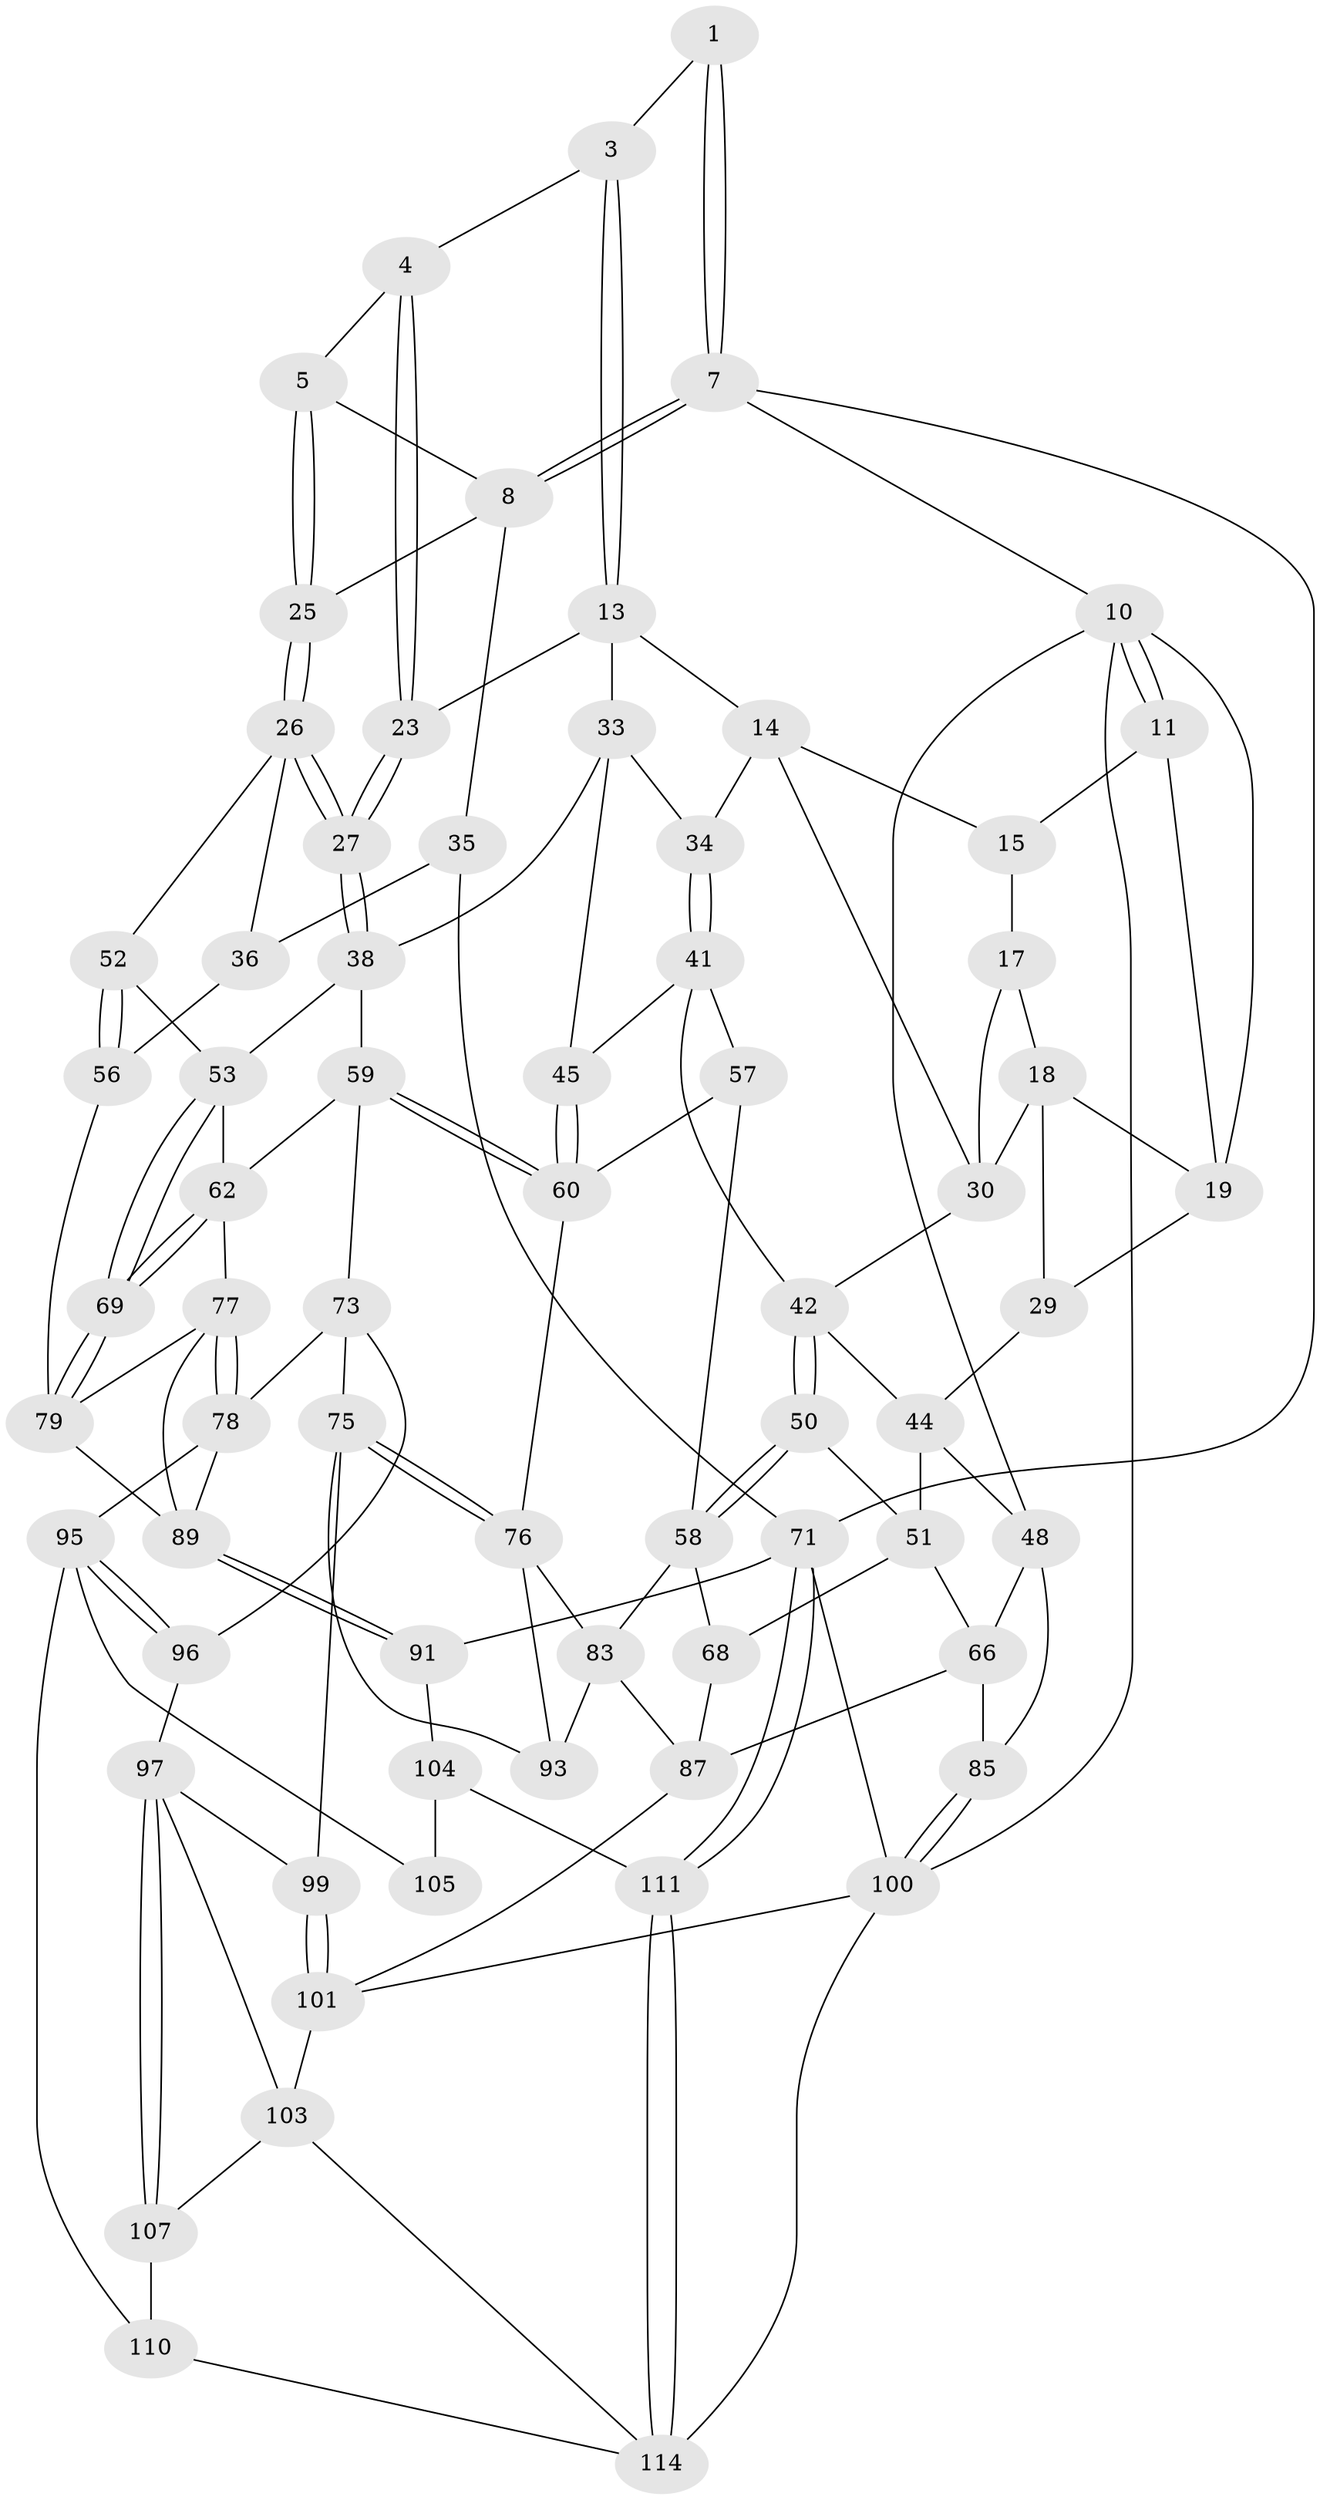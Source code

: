 // Generated by graph-tools (version 1.1) at 2025/52/02/27/25 19:52:40]
// undirected, 69 vertices, 151 edges
graph export_dot {
graph [start="1"]
  node [color=gray90,style=filled];
  1 [pos="+0.7526729701957355+0",super="+2"];
  3 [pos="+0.4765115842621518+0.04097848158648631"];
  4 [pos="+0.6013743520347944+0.09451311929873878"];
  5 [pos="+0.7084814746283132+0.08204435066658429",super="+6"];
  7 [pos="+1+0"];
  8 [pos="+1+0.005706725111831418",super="+9"];
  10 [pos="+0+0",super="+22"];
  11 [pos="+0.08413778940279695+0",super="+12"];
  13 [pos="+0.43865971420656175+0.11756570109836999",super="+24"];
  14 [pos="+0.4160012823174393+0.12908966446778916",super="+32"];
  15 [pos="+0.29592618002497084+0.0664822123908578",super="+16"];
  17 [pos="+0.19779696300470653+0.13289845335028475",super="+20"];
  18 [pos="+0.15043929925178645+0.11261389106103219",super="+28"];
  19 [pos="+0.12838630983084115+0.03291453961942103",super="+21"];
  23 [pos="+0.5825092866035041+0.2480357605768123"];
  25 [pos="+0.7753119619783125+0.17789947759979438"];
  26 [pos="+0.7638513916224684+0.2849772890570219",super="+37"];
  27 [pos="+0.6716999952145687+0.3249936575662185"];
  29 [pos="+0+0.2632209379799867"];
  30 [pos="+0.28639154325325167+0.2199439001463998",super="+31"];
  33 [pos="+0.46681225458267167+0.2798240414294684",super="+40"];
  34 [pos="+0.41365804066478523+0.30778649743938613"];
  35 [pos="+1+0.24681413488532833",super="+70"];
  36 [pos="+0.894510358560483+0.32014567233331853",super="+55"];
  38 [pos="+0.6393755404897283+0.3791463341190913",super="+39"];
  41 [pos="+0.4045037390571009+0.39953941282079186",super="+46"];
  42 [pos="+0.2387427166948442+0.3614724406284328",super="+43"];
  44 [pos="+0.02299374416548014+0.2882995094580414",super="+47"];
  45 [pos="+0.4221256819735414+0.40917817348857843"];
  48 [pos="+0.02132075302719041+0.5217630277285763",super="+49"];
  50 [pos="+0.22784180411900418+0.40046504998147076"];
  51 [pos="+0.17836270873061003+0.45213475100822803",super="+65"];
  52 [pos="+0.822199614091654+0.3631928016623176"];
  53 [pos="+0.7273894895665151+0.5113643040771014",super="+54"];
  56 [pos="+0.8592906090032133+0.5555636322138797"];
  57 [pos="+0.3587856240401909+0.49916705567590725"];
  58 [pos="+0.3160290870165567+0.5080797575436307",super="+67"];
  59 [pos="+0.5772789256702733+0.47119371159341333",super="+64"];
  60 [pos="+0.4877144662911809+0.5381526421087068",super="+61"];
  62 [pos="+0.6503182554357827+0.5275261142669074",super="+63"];
  66 [pos="+0.022236275422966228+0.5223979647232178",super="+84"];
  68 [pos="+0.19465716847612632+0.6152940799166702"];
  69 [pos="+0.7398768078588751+0.5312660901724106"];
  71 [pos="+1+1",super="+72"];
  73 [pos="+0.5615500024924774+0.6594046326667364",super="+74"];
  75 [pos="+0.49354360888090676+0.6545248445057533",super="+94"];
  76 [pos="+0.453096908234095+0.6117241134310103",super="+82"];
  77 [pos="+0.6768713274384233+0.6113774183644847",super="+80"];
  78 [pos="+0.5909563114421998+0.6545276113887786",super="+92"];
  79 [pos="+0.7598517896528779+0.5624164342186476",super="+81"];
  83 [pos="+0.34316687042178223+0.6151412456179103",super="+86"];
  85 [pos="+0+0.7573259331370504"];
  87 [pos="+0.18927535682770688+0.7953643306690524",super="+88"];
  89 [pos="+0.7641591055644229+0.790298487290144",super="+90"];
  91 [pos="+0.7752888410168265+0.7992010024790335"];
  93 [pos="+0.31749243336084504+0.7376536301264914"];
  95 [pos="+0.6076581817705983+0.8182023952842692",super="+106"];
  96 [pos="+0.571941796199453+0.8075861822124983"];
  97 [pos="+0.5576017249751202+0.8179165614401203",super="+98"];
  99 [pos="+0.4320516626246789+0.7723088197917518"];
  100 [pos="+0+1",super="+113"];
  101 [pos="+0.29767281428520254+0.837714130626469",super="+102"];
  103 [pos="+0.41925471375118206+0.8885108414208128",super="+109"];
  104 [pos="+0.7160400910090846+0.88035576702821",super="+112"];
  105 [pos="+0.6634193275606591+0.9109268849948695"];
  107 [pos="+0.49776569788319425+0.8915255007488768",super="+108"];
  110 [pos="+0.6247162149962445+0.9319249045893713",super="+115"];
  111 [pos="+0.8628576037540824+1"];
  114 [pos="+0.5912544183555276+1",super="+116"];
  1 -- 7;
  1 -- 7;
  1 -- 3;
  3 -- 4;
  3 -- 13;
  3 -- 13;
  4 -- 5;
  4 -- 23;
  4 -- 23;
  5 -- 25;
  5 -- 25;
  5 -- 8;
  7 -- 8;
  7 -- 8;
  7 -- 10;
  7 -- 71;
  8 -- 35;
  8 -- 25;
  10 -- 11;
  10 -- 11;
  10 -- 100;
  10 -- 48;
  10 -- 19;
  11 -- 19;
  11 -- 15;
  13 -- 14;
  13 -- 33;
  13 -- 23;
  14 -- 15;
  14 -- 34;
  14 -- 30;
  15 -- 17 [weight=2];
  17 -- 18;
  17 -- 30;
  18 -- 19;
  18 -- 29;
  18 -- 30;
  19 -- 29;
  23 -- 27;
  23 -- 27;
  25 -- 26;
  25 -- 26;
  26 -- 27;
  26 -- 27;
  26 -- 36;
  26 -- 52;
  27 -- 38;
  27 -- 38;
  29 -- 44;
  30 -- 42;
  33 -- 34;
  33 -- 45;
  33 -- 38;
  34 -- 41;
  34 -- 41;
  35 -- 36 [weight=2];
  35 -- 71;
  36 -- 56;
  38 -- 53;
  38 -- 59;
  41 -- 42;
  41 -- 45;
  41 -- 57;
  42 -- 50;
  42 -- 50;
  42 -- 44;
  44 -- 48;
  44 -- 51;
  45 -- 60;
  45 -- 60;
  48 -- 66;
  48 -- 85;
  50 -- 51;
  50 -- 58;
  50 -- 58;
  51 -- 66;
  51 -- 68;
  52 -- 53;
  52 -- 56;
  52 -- 56;
  53 -- 69;
  53 -- 69;
  53 -- 62;
  56 -- 79;
  57 -- 58;
  57 -- 60;
  58 -- 83;
  58 -- 68;
  59 -- 60;
  59 -- 60;
  59 -- 73;
  59 -- 62;
  60 -- 76;
  62 -- 69;
  62 -- 69;
  62 -- 77;
  66 -- 85;
  66 -- 87;
  68 -- 87;
  69 -- 79;
  69 -- 79;
  71 -- 111;
  71 -- 111;
  71 -- 100;
  71 -- 91;
  73 -- 78;
  73 -- 96;
  73 -- 75;
  75 -- 76;
  75 -- 76;
  75 -- 99;
  75 -- 93;
  76 -- 83;
  76 -- 93;
  77 -- 78;
  77 -- 78;
  77 -- 79;
  77 -- 89;
  78 -- 95;
  78 -- 89;
  79 -- 89;
  83 -- 93;
  83 -- 87;
  85 -- 100;
  85 -- 100;
  87 -- 101;
  89 -- 91;
  89 -- 91;
  91 -- 104;
  95 -- 96;
  95 -- 96;
  95 -- 105;
  95 -- 110;
  96 -- 97;
  97 -- 107;
  97 -- 107;
  97 -- 99;
  97 -- 103;
  99 -- 101;
  99 -- 101;
  100 -- 114;
  100 -- 101;
  101 -- 103;
  103 -- 114;
  103 -- 107;
  104 -- 105 [weight=2];
  104 -- 111;
  107 -- 110 [weight=2];
  110 -- 114;
  111 -- 114;
  111 -- 114;
}
